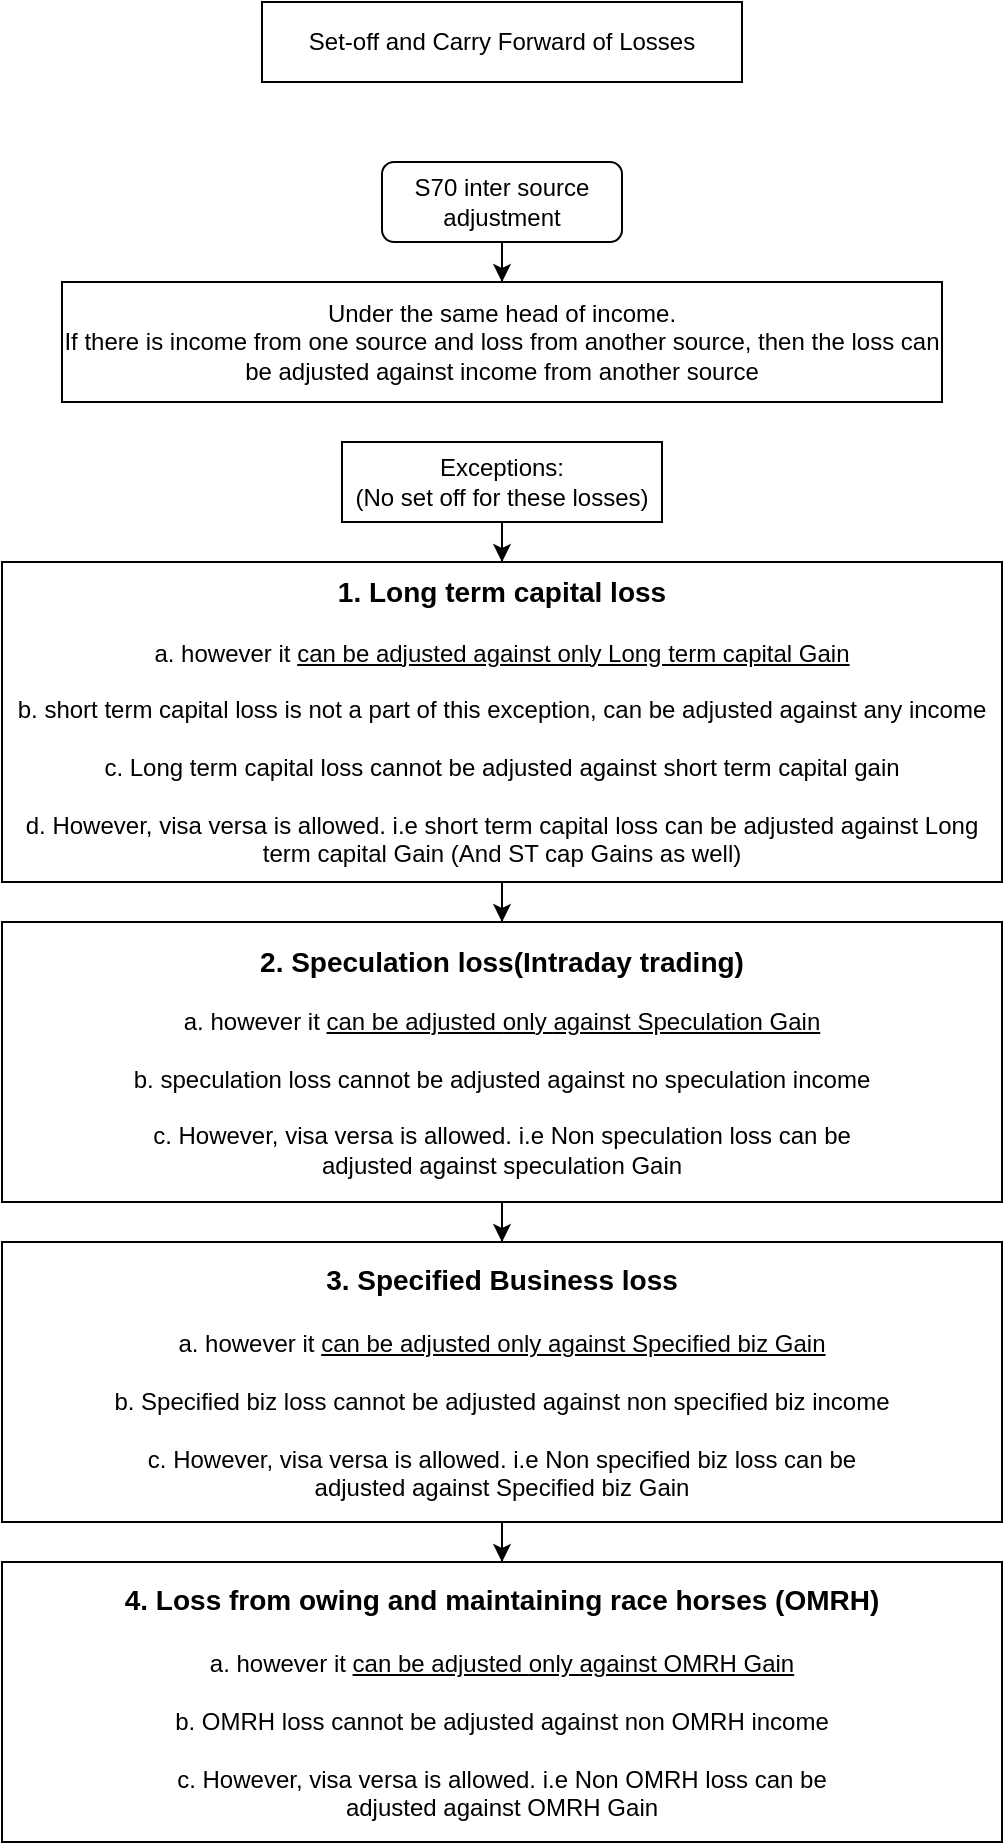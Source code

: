 <mxfile version="15.1.1" type="github">
  <diagram id="D8pp1TAPfAaHIgd1MpEE" name="Page-1">
    <mxGraphModel dx="1054" dy="523" grid="1" gridSize="10" guides="1" tooltips="1" connect="1" arrows="1" fold="1" page="1" pageScale="1" pageWidth="850" pageHeight="1100" math="0" shadow="0">
      <root>
        <mxCell id="0" />
        <mxCell id="1" parent="0" />
        <mxCell id="TAzYBhNEJsp0tGCk1SkH-1" value="Set-off and Carry Forward of Losses" style="rounded=0;whiteSpace=wrap;html=1;" parent="1" vertex="1">
          <mxGeometry x="320" width="240" height="40" as="geometry" />
        </mxCell>
        <mxCell id="We-hl39juAuCVzyDzWIm-4" style="edgeStyle=orthogonalEdgeStyle;rounded=0;orthogonalLoop=1;jettySize=auto;html=1;" edge="1" parent="1" source="We-hl39juAuCVzyDzWIm-2" target="We-hl39juAuCVzyDzWIm-3">
          <mxGeometry relative="1" as="geometry" />
        </mxCell>
        <mxCell id="We-hl39juAuCVzyDzWIm-2" value="S70 inter source adjustment" style="rounded=1;whiteSpace=wrap;html=1;" vertex="1" parent="1">
          <mxGeometry x="380" y="80" width="120" height="40" as="geometry" />
        </mxCell>
        <mxCell id="We-hl39juAuCVzyDzWIm-3" value="&lt;div&gt;Under the same head of income.&lt;/div&gt;&lt;div&gt;If there is income from one source and loss from another source, then the loss can be adjusted against income from another source&lt;br&gt;&lt;/div&gt;" style="rounded=0;whiteSpace=wrap;html=1;" vertex="1" parent="1">
          <mxGeometry x="220" y="140" width="440" height="60" as="geometry" />
        </mxCell>
        <mxCell id="We-hl39juAuCVzyDzWIm-7" style="edgeStyle=orthogonalEdgeStyle;rounded=0;orthogonalLoop=1;jettySize=auto;html=1;" edge="1" parent="1" source="We-hl39juAuCVzyDzWIm-5" target="We-hl39juAuCVzyDzWIm-6">
          <mxGeometry relative="1" as="geometry" />
        </mxCell>
        <mxCell id="We-hl39juAuCVzyDzWIm-5" value="&lt;div&gt;Exceptions:&lt;/div&gt;&lt;div&gt;(No set off for these losses)&lt;/div&gt;" style="rounded=0;whiteSpace=wrap;html=1;" vertex="1" parent="1">
          <mxGeometry x="360" y="220" width="160" height="40" as="geometry" />
        </mxCell>
        <mxCell id="We-hl39juAuCVzyDzWIm-9" style="edgeStyle=orthogonalEdgeStyle;rounded=0;orthogonalLoop=1;jettySize=auto;html=1;" edge="1" parent="1" source="We-hl39juAuCVzyDzWIm-6" target="We-hl39juAuCVzyDzWIm-8">
          <mxGeometry relative="1" as="geometry" />
        </mxCell>
        <mxCell id="We-hl39juAuCVzyDzWIm-6" value="&lt;div&gt;&lt;font style=&quot;font-size: 14px&quot;&gt;&lt;b&gt;1. Long term capital loss&lt;/b&gt;&lt;/font&gt;&lt;/div&gt;&lt;div&gt;&lt;br&gt;&lt;/div&gt;&lt;div&gt;a. however it &lt;u&gt;can be adjusted against only Long term capital Gain&lt;/u&gt;&lt;/div&gt;&lt;div&gt;&lt;br&gt;&lt;/div&gt;&lt;div&gt;b. short term capital loss is not a part of this exception, can be adjusted against any income&lt;/div&gt;&lt;div&gt;&lt;br&gt;&lt;/div&gt;&lt;div&gt;c. Long term capital loss cannot be adjusted against short term capital gain&lt;/div&gt;&lt;div&gt;&lt;br&gt;&lt;/div&gt;&lt;div&gt;d. However, visa versa is allowed. i.e short term capital loss can be adjusted against Long term capital Gain (And ST cap Gains as well)&lt;/div&gt;" style="rounded=0;whiteSpace=wrap;html=1;" vertex="1" parent="1">
          <mxGeometry x="190" y="280" width="500" height="160" as="geometry" />
        </mxCell>
        <mxCell id="We-hl39juAuCVzyDzWIm-11" style="edgeStyle=orthogonalEdgeStyle;rounded=0;orthogonalLoop=1;jettySize=auto;html=1;" edge="1" parent="1" source="We-hl39juAuCVzyDzWIm-8" target="We-hl39juAuCVzyDzWIm-10">
          <mxGeometry relative="1" as="geometry" />
        </mxCell>
        <mxCell id="We-hl39juAuCVzyDzWIm-8" value="&lt;div&gt;&lt;font style=&quot;font-size: 14px&quot;&gt;&lt;b&gt;2. Speculation loss(Intraday trading)&lt;br&gt;&lt;/b&gt;&lt;/font&gt;&lt;/div&gt;&lt;div&gt;&lt;br&gt;&lt;/div&gt;&lt;div&gt;a. however it &lt;u&gt;can be adjusted &lt;/u&gt;&lt;u&gt;&lt;u&gt;only &lt;/u&gt;against Speculation Gain&lt;/u&gt;&lt;/div&gt;&lt;div&gt;&lt;br&gt;&lt;/div&gt;&lt;div&gt;b. speculation loss cannot be adjusted against no speculation income&lt;/div&gt;&lt;div&gt;&lt;br&gt;&lt;/div&gt;&lt;div&gt;c. However, visa versa is allowed. i.e Non speculation loss can be &lt;br/&gt;adjusted against speculation Gain&lt;br&gt;&lt;/div&gt;" style="rounded=0;whiteSpace=wrap;html=1;" vertex="1" parent="1">
          <mxGeometry x="190" y="460" width="500" height="140" as="geometry" />
        </mxCell>
        <mxCell id="We-hl39juAuCVzyDzWIm-13" style="edgeStyle=orthogonalEdgeStyle;rounded=0;orthogonalLoop=1;jettySize=auto;html=1;entryX=0.5;entryY=0;entryDx=0;entryDy=0;" edge="1" parent="1" source="We-hl39juAuCVzyDzWIm-10" target="We-hl39juAuCVzyDzWIm-12">
          <mxGeometry relative="1" as="geometry" />
        </mxCell>
        <mxCell id="We-hl39juAuCVzyDzWIm-10" value="&lt;div&gt;&lt;font style=&quot;font-size: 14px&quot;&gt;&lt;b&gt;&lt;font style=&quot;font-size: 14px&quot;&gt;3. Specified Business loss&lt;/font&gt;&lt;br&gt;&lt;/b&gt;&lt;/font&gt;&lt;/div&gt;&lt;div&gt;&lt;font style=&quot;font-size: 14px&quot;&gt;&lt;b&gt;&lt;br&gt;&lt;/b&gt;&lt;/font&gt;&lt;/div&gt;&lt;div&gt;a. however it &lt;u&gt;can be adjusted &lt;/u&gt;&lt;u&gt;&lt;u&gt;only &lt;/u&gt;against Specified biz Gain&lt;/u&gt;&lt;/div&gt;&lt;div&gt;&lt;br&gt;&lt;/div&gt;&lt;div&gt;b. Specified biz loss cannot be adjusted against non specified biz income&lt;/div&gt;&lt;div&gt;&lt;br&gt;&lt;/div&gt;&lt;div&gt;c. However, visa versa is allowed. i.e Non specified biz loss can be &lt;br&gt;adjusted against Specified biz Gain&lt;br&gt;&lt;/div&gt;" style="rounded=0;whiteSpace=wrap;html=1;" vertex="1" parent="1">
          <mxGeometry x="190" y="620" width="500" height="140" as="geometry" />
        </mxCell>
        <mxCell id="We-hl39juAuCVzyDzWIm-12" value="&lt;div&gt;&lt;font style=&quot;font-size: 14px&quot;&gt;&lt;b&gt;4. Loss from owing and maintaining race horses (OMRH)&lt;/b&gt;&lt;/font&gt;&lt;/div&gt;&lt;div&gt;&lt;font style=&quot;font-size: 14px&quot;&gt;&lt;b&gt;&lt;br&gt;&lt;/b&gt;&lt;/font&gt;&lt;/div&gt;&lt;div&gt;a. however it &lt;u&gt;can be adjusted &lt;/u&gt;&lt;u&gt;&lt;u&gt;only &lt;/u&gt;against OMRH Gain&lt;/u&gt;&lt;/div&gt;&lt;div&gt;&lt;br&gt;&lt;/div&gt;&lt;div&gt;b. OMRH loss cannot be adjusted against non OMRH income&lt;/div&gt;&lt;div&gt;&lt;br&gt;&lt;/div&gt;&lt;div&gt;c. However, visa versa is allowed. i.e Non OMRH loss can be &lt;br&gt;adjusted against OMRH Gain&lt;br&gt;&lt;/div&gt;" style="rounded=0;whiteSpace=wrap;html=1;" vertex="1" parent="1">
          <mxGeometry x="190" y="780" width="500" height="140" as="geometry" />
        </mxCell>
      </root>
    </mxGraphModel>
  </diagram>
</mxfile>
